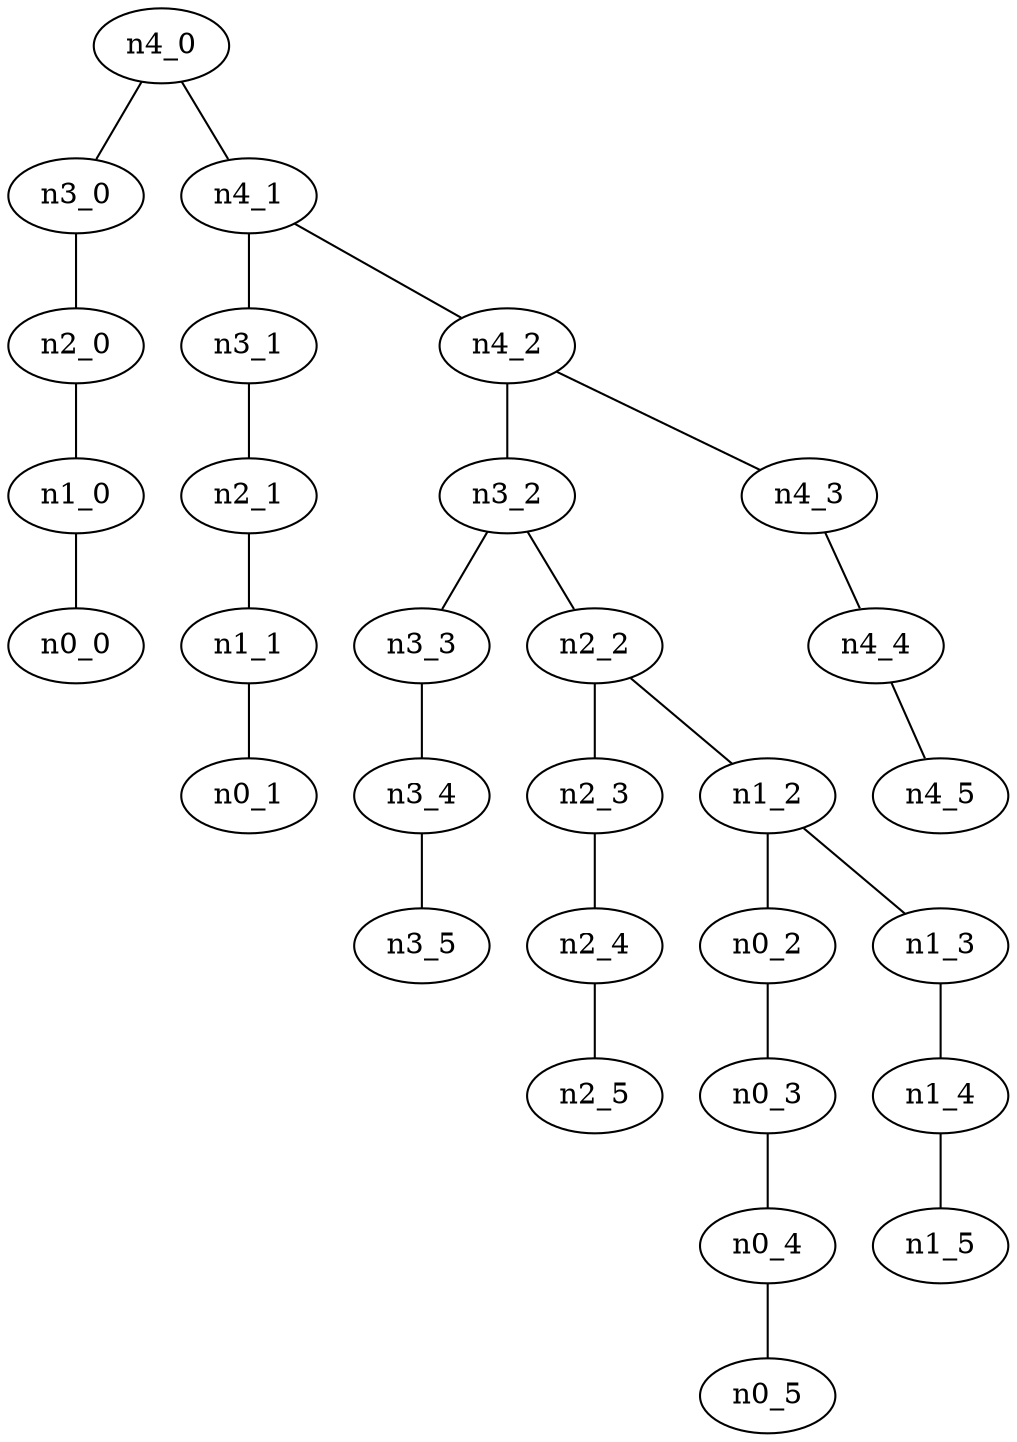 graph G {
"n4_0";
"n0_5";
"n0_4";
"n1_1";
"n3_0";
"n4_1";
"n0_1";
"n3_5";
"n3_2";
"n3_1";
"n3_3";
"n2_2";
"n2_1";
"n1_5";
"n0_2";
"n4_3";
"n4_2";
"n1_0";
"n2_5";
"n4_4";
"n2_4";
"n2_3";
"n4_5";
"n1_2";
"n1_4";
"n1_3";
"n3_4";
"n2_0";
"n0_0";
"n0_3";
    "n2_4" -- "n2_5";
    "n2_0" -- "n1_0";
    "n2_3" -- "n2_4";
    "n3_2" -- "n2_2";
    "n0_4" -- "n0_5";
    "n4_1" -- "n4_2";
    "n4_3" -- "n4_4";
    "n3_3" -- "n3_4";
    "n0_2" -- "n0_3";
    "n3_1" -- "n2_1";
    "n2_1" -- "n1_1";
    "n1_2" -- "n0_2";
    "n2_2" -- "n1_2";
    "n0_3" -- "n0_4";
    "n4_1" -- "n3_1";
    "n4_2" -- "n3_2";
    "n1_4" -- "n1_5";
    "n4_0" -- "n4_1";
    "n1_3" -- "n1_4";
    "n4_0" -- "n3_0";
    "n2_2" -- "n2_3";
    "n3_0" -- "n2_0";
    "n1_0" -- "n0_0";
    "n4_2" -- "n4_3";
    "n3_2" -- "n3_3";
    "n1_2" -- "n1_3";
    "n1_1" -- "n0_1";
    "n4_4" -- "n4_5";
    "n3_4" -- "n3_5";
}
